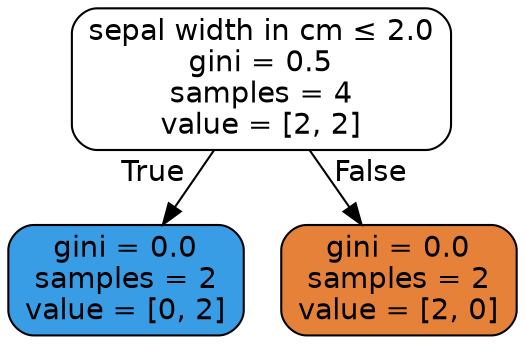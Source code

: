 digraph Tree {
node [shape=box, style="filled, rounded", color="black", fontname="helvetica"] ;
edge [fontname="helvetica"] ;
0 [label=<sepal width in cm &le; 2.0<br/>gini = 0.5<br/>samples = 4<br/>value = [2, 2]>, fillcolor="#ffffff"] ;
1 [label=<gini = 0.0<br/>samples = 2<br/>value = [0, 2]>, fillcolor="#399de5"] ;
0 -> 1 [labeldistance=2.5, labelangle=45, headlabel="True"] ;
2 [label=<gini = 0.0<br/>samples = 2<br/>value = [2, 0]>, fillcolor="#e58139"] ;
0 -> 2 [labeldistance=2.5, labelangle=-45, headlabel="False"] ;
}